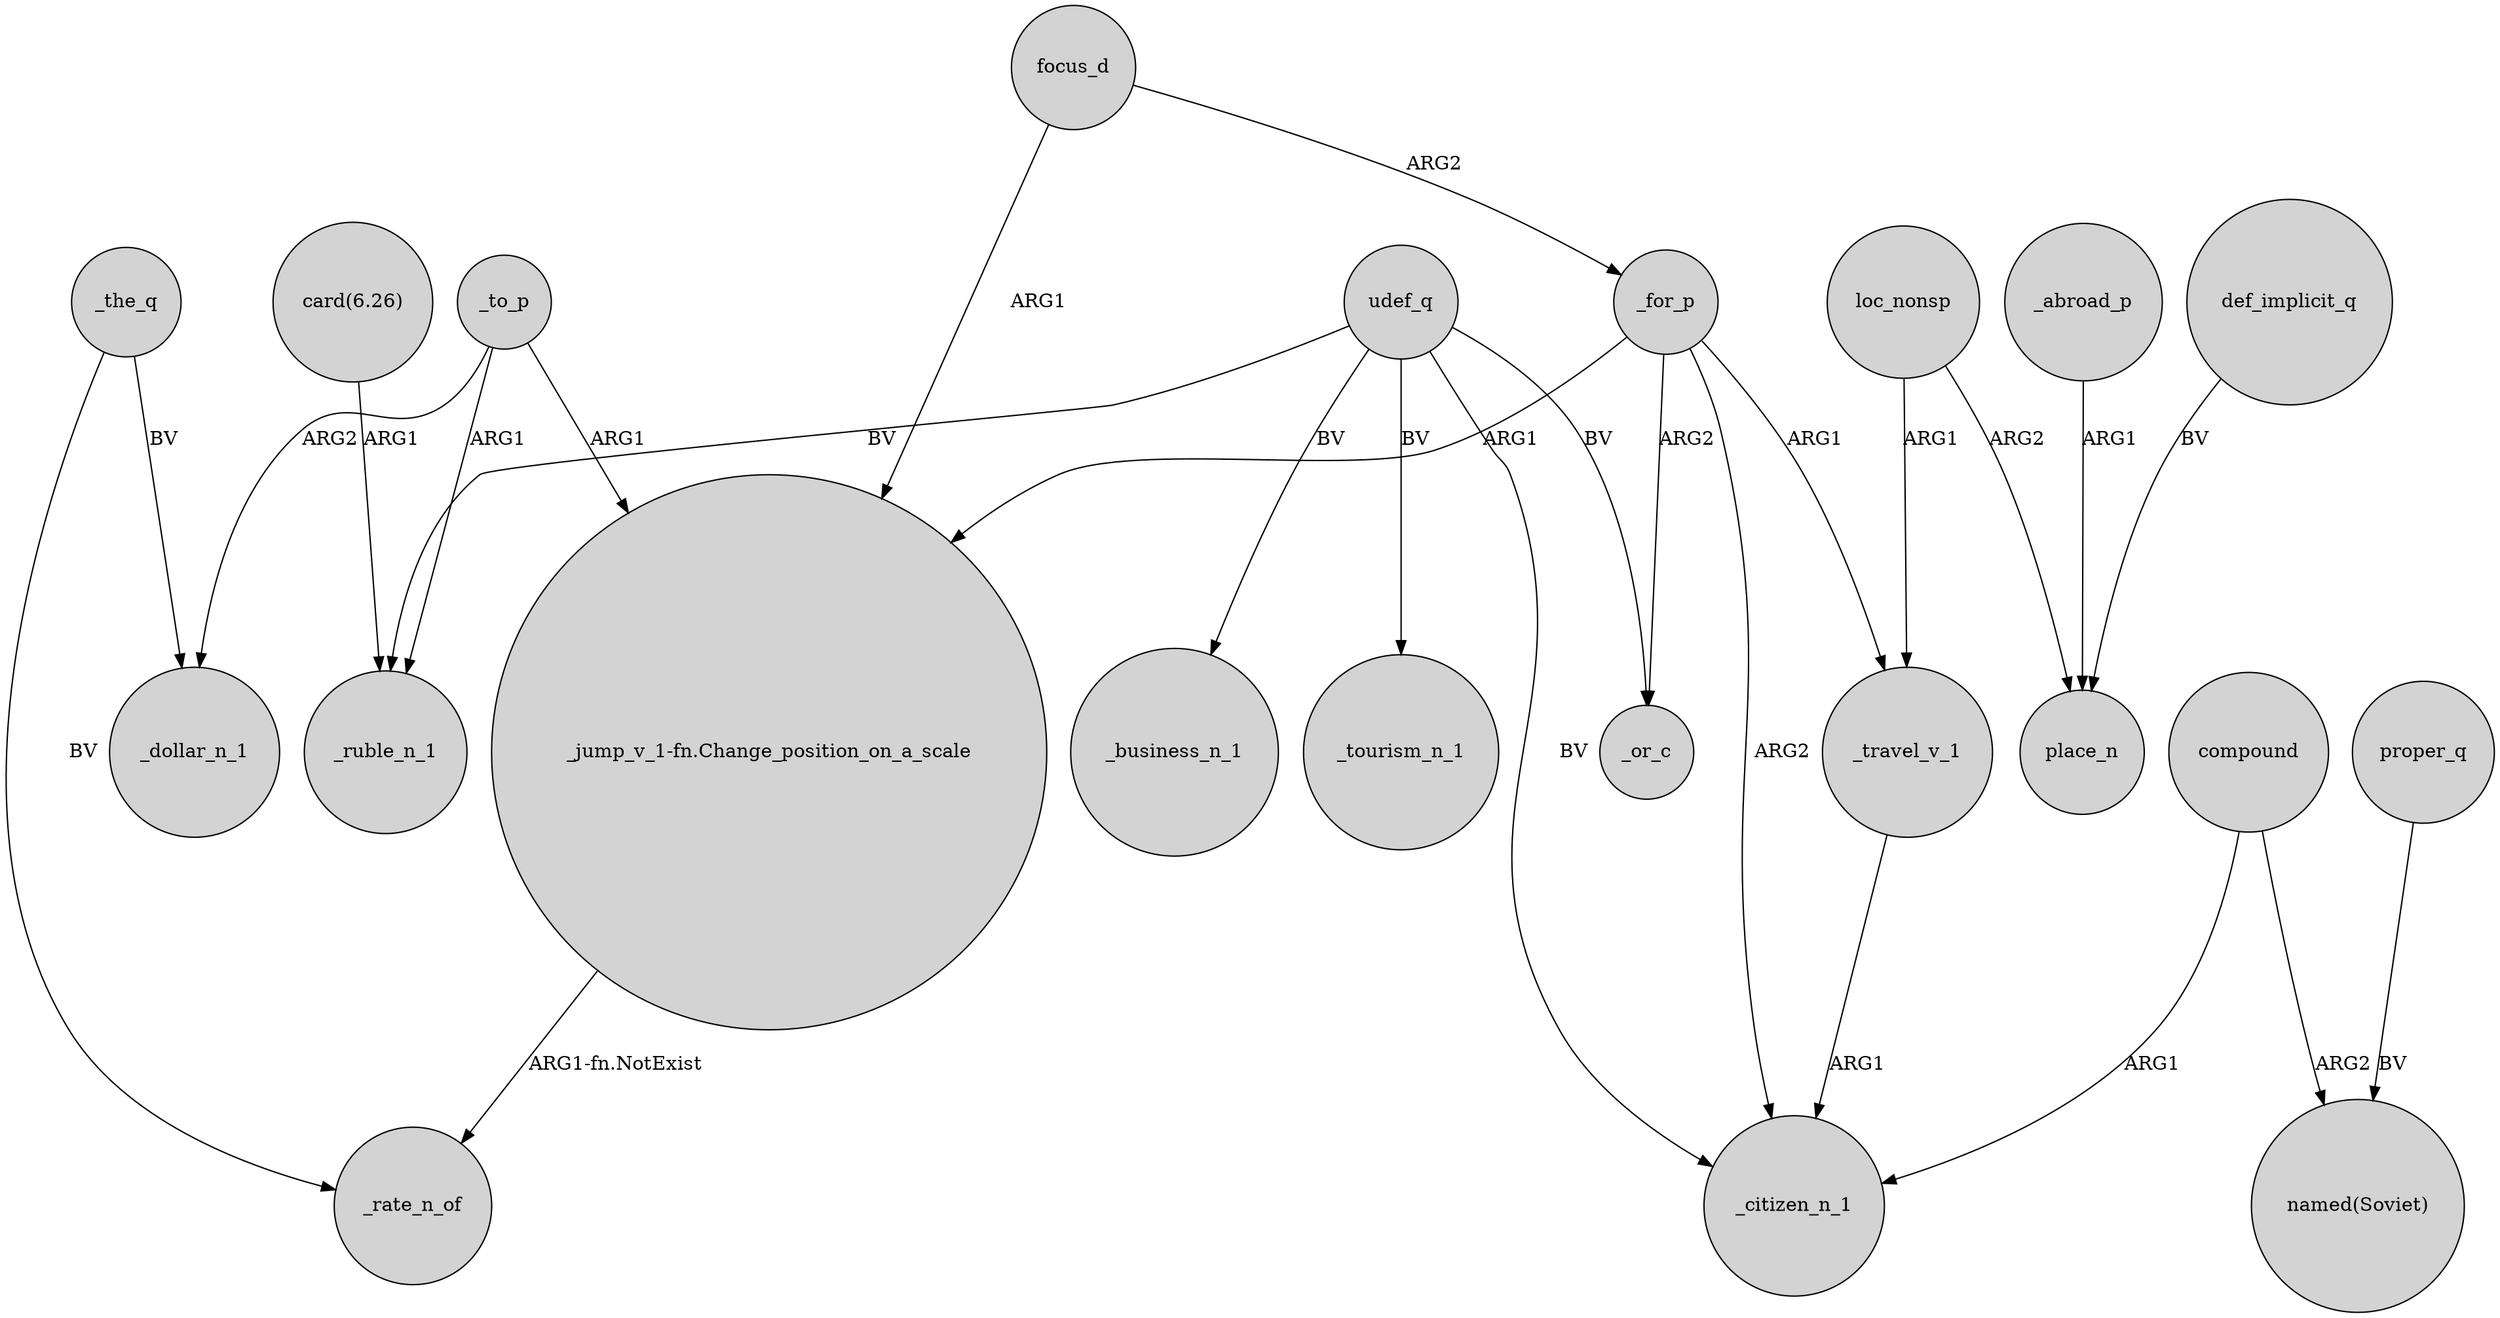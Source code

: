 digraph {
	node [shape=circle style=filled]
	_to_p -> _dollar_n_1 [label=ARG2]
	_to_p -> "_jump_v_1-fn.Change_position_on_a_scale" [label=ARG1]
	_the_q -> _dollar_n_1 [label=BV]
	udef_q -> _ruble_n_1 [label=BV]
	def_implicit_q -> place_n [label=BV]
	udef_q -> _or_c [label=BV]
	proper_q -> "named(Soviet)" [label=BV]
	_the_q -> _rate_n_of [label=BV]
	_for_p -> "_jump_v_1-fn.Change_position_on_a_scale" [label=ARG1]
	focus_d -> _for_p [label=ARG2]
	_for_p -> _citizen_n_1 [label=ARG2]
	loc_nonsp -> _travel_v_1 [label=ARG1]
	"_jump_v_1-fn.Change_position_on_a_scale" -> _rate_n_of [label="ARG1-fn.NotExist"]
	compound -> "named(Soviet)" [label=ARG2]
	"card(6.26)" -> _ruble_n_1 [label=ARG1]
	compound -> _citizen_n_1 [label=ARG1]
	loc_nonsp -> place_n [label=ARG2]
	udef_q -> _business_n_1 [label=BV]
	udef_q -> _tourism_n_1 [label=BV]
	_to_p -> _ruble_n_1 [label=ARG1]
	_for_p -> _travel_v_1 [label=ARG1]
	_travel_v_1 -> _citizen_n_1 [label=ARG1]
	udef_q -> _citizen_n_1 [label=BV]
	_abroad_p -> place_n [label=ARG1]
	focus_d -> "_jump_v_1-fn.Change_position_on_a_scale" [label=ARG1]
	_for_p -> _or_c [label=ARG2]
}
